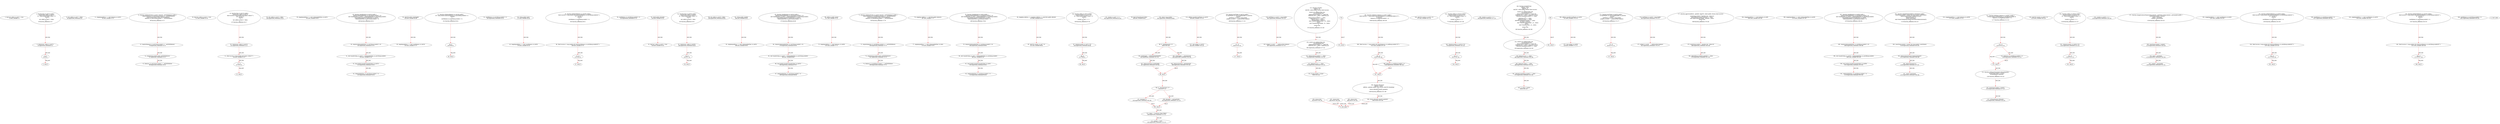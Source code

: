 digraph  {
13 [label="2_ bool not_called_re_ent27 = true;\n13-new_variable-3-3", method="", type_label=new_variable];
19 [label="3_ function bug_re_ent27() public{\n        require(not_called_re_ent27);\n        if( ! (msg.sender.send(1 ether) ) ){\n            revert();\n        }\n        not_called_re_ent27 = false;\n    }\n19-function_definition-4-10", method="bug_re_ent27()", type_label=function_definition];
23 [label="4_ require(not_called_re_ent27);\n23-expression_statement-5-5", method="bug_re_ent27()", type_label=expression_statement];
28 [label="5_ if\n28-if-6-8", method="bug_re_ent27()", type_label=if];
1412 [label="5_ end_if", method="bug_re_ent27()", type_label=end_if];
43 [label="8_ not_called_re_ent27 = false;\n43-expression_statement-9-9", method="bug_re_ent27()", type_label=expression_statement];
62 [label="11_ mapping(address => uint) balances_re_ent31;\n62-new_variable-12-12", method="", type_label=new_variable];
68 [label="12_ function withdrawFunds_re_ent31 (uint256 _weiToWithdraw) public {\n        require(balances_re_ent31[msg.sender] >= _weiToWithdraw);\n        require(msg.sender.send(_weiToWithdraw));   \n        balances_re_ent31[msg.sender] -= _weiToWithdraw;\n    }\n68-function_definition-13-17", method="withdrawFunds_re_ent31(uint256 _weiToWithdraw)", type_label=function_definition];
76 [label="13_ require(balances_re_ent31[msg.sender] >= _weiToWithdraw);\n76-expression_statement-14-14", method="withdrawFunds_re_ent31(uint256 _weiToWithdraw)", type_label=expression_statement];
87 [label="14_ require(msg.sender.send(_weiToWithdraw));\n87-expression_statement-15-15", method="withdrawFunds_re_ent31(uint256 _weiToWithdraw)", type_label=expression_statement];
99 [label="15_ balances_re_ent31[msg.sender] -= _weiToWithdraw;\n99-expression_statement-16-16", method="withdrawFunds_re_ent31(uint256 _weiToWithdraw)", type_label=expression_statement];
121 [label="18_ bool not_called_re_ent13 = true;\n121-new_variable-19-19", method="", type_label=new_variable];
127 [label="19_ function bug_re_ent13() public{\n        require(not_called_re_ent13);\n        (bool success,)=msg.sender.call.value(1 ether)(\"\");\n        if( ! success ){\n            revert();\n        }\n        not_called_re_ent13 = false;\n    }\n127-function_definition-20-27", method="bug_re_ent13()", type_label=function_definition];
131 [label="20_ require(not_called_re_ent13);\n131-expression_statement-21-21", method="bug_re_ent13()", type_label=expression_statement];
136 [label="21_ (bool success,)=msg.sender.call.value(1 ether)(\"\");\n136-new_variable-22-22", method="bug_re_ent13()", type_label=new_variable];
157 [label="22_ if\n157-if-23-25", method="bug_re_ent13()", type_label=if];
1541 [label="22_ end_if", method="bug_re_ent13()", type_label=end_if];
163 [label="25_ not_called_re_ent13 = false;\n163-expression_statement-26-26", method="bug_re_ent13()", type_label=expression_statement];
182 [label="28_ mapping(address => uint) redeemableEther_re_ent25;\n182-new_variable-29-29", method="", type_label=new_variable];
188 [label="29_ function claimReward_re_ent25() public {        \n        require(redeemableEther_re_ent25[msg.sender] > 0);\n        uint transferValue_re_ent25 = redeemableEther_re_ent25[msg.sender];\n        msg.sender.transfer(transferValue_re_ent25);    \n        redeemableEther_re_ent25[msg.sender] = 0;\n    }\n188-function_definition-30-35", method="claimReward_re_ent25()", type_label=function_definition];
192 [label="30_ require(redeemableEther_re_ent25[msg.sender] > 0);\n192-expression_statement-31-31", method="claimReward_re_ent25()", type_label=expression_statement];
203 [label="31_ uint transferValue_re_ent25 = redeemableEther_re_ent25[msg.sender];\n203-new_variable-32-32", method="claimReward_re_ent25()", type_label=new_variable];
213 [label="32_ msg.sender.transfer(transferValue_re_ent25);\n213-expression_statement-33-33", method="claimReward_re_ent25()", type_label=expression_statement];
222 [label="33_ redeemableEther_re_ent25[msg.sender] = 0;\n222-expression_statement-34-34", method="claimReward_re_ent25()", type_label=expression_statement];
230 [label="35_ uint256 public totalSupply;\n230-new_variable-36-36", method="", type_label=new_variable];
235 [label="36_ mapping(address => uint) userBalance_re_ent19;\n235-new_variable-37-37", method="", type_label=new_variable];
241 [label="37_ function withdrawBalance_re_ent19() public{\n        if( ! (msg.sender.send(userBalance_re_ent19[msg.sender]) ) ){\n            revert();\n        }\n        userBalance_re_ent19[msg.sender] = 0;\n    }\n241-function_definition-38-43", method="withdrawBalance_re_ent19()", type_label=function_definition];
245 [label="38_ if\n245-if-39-41", method="withdrawBalance_re_ent19()", type_label=if];
1629 [label="38_ end_if", method="withdrawBalance_re_ent19()", type_label=end_if];
263 [label="41_ userBalance_re_ent19[msg.sender] = 0;\n263-expression_statement-42-42", method="withdrawBalance_re_ent19()", type_label=expression_statement];
271 [label="43_ string public name;\n271-new_variable-44-44", method="", type_label=new_variable];
276 [label="44_ mapping(address => uint) userBalance_re_ent26;\n276-new_variable-45-45", method="", type_label=new_variable];
282 [label="45_ function withdrawBalance_re_ent26() public{\n        (bool success,)= msg.sender.call.value(userBalance_re_ent26[msg.sender])(\"\");\n        if( ! success ){\n            revert();\n        }\n        userBalance_re_ent26[msg.sender] = 0;\n    }\n282-function_definition-46-52", method="withdrawBalance_re_ent26()", type_label=function_definition];
286 [label="46_ (bool success,)= msg.sender.call.value(userBalance_re_ent26[msg.sender])(\"\");\n286-new_variable-47-47", method="withdrawBalance_re_ent26()", type_label=new_variable];
310 [label="47_ if\n310-if-48-50", method="withdrawBalance_re_ent26()", type_label=if];
1694 [label="47_ end_if", method="withdrawBalance_re_ent26()", type_label=end_if];
316 [label="50_ userBalance_re_ent26[msg.sender] = 0;\n316-expression_statement-51-51", method="withdrawBalance_re_ent26()", type_label=expression_statement];
324 [label="52_ uint8 public decimals;\n324-new_variable-53-53", method="", type_label=new_variable];
329 [label="53_ bool not_called_re_ent20 = true;\n329-new_variable-54-54", method="", type_label=new_variable];
335 [label="54_ function bug_re_ent20() public{\n        require(not_called_re_ent20);\n        if( ! (msg.sender.send(1 ether) ) ){\n            revert();\n        }\n        not_called_re_ent20 = false;\n    }\n335-function_definition-55-61", method="bug_re_ent20()", type_label=function_definition];
339 [label="55_ require(not_called_re_ent20);\n339-expression_statement-56-56", method="bug_re_ent20()", type_label=expression_statement];
344 [label="56_ if\n344-if-57-59", method="bug_re_ent20()", type_label=if];
1728 [label="56_ end_if", method="bug_re_ent20()", type_label=end_if];
359 [label="59_ not_called_re_ent20 = false;\n359-expression_statement-60-60", method="bug_re_ent20()", type_label=expression_statement];
364 [label="61_ string public symbol;\n364-new_variable-62-62", method="", type_label=new_variable];
369 [label="62_ mapping(address => uint) redeemableEther_re_ent32;\n369-new_variable-63-63", method="", type_label=new_variable];
375 [label="63_ function claimReward_re_ent32() public {        \n        require(redeemableEther_re_ent32[msg.sender] > 0);\n        uint transferValue_re_ent32 = redeemableEther_re_ent32[msg.sender];\n        msg.sender.transfer(transferValue_re_ent32);    \n        redeemableEther_re_ent32[msg.sender] = 0;\n    }\n375-function_definition-64-69", method="claimReward_re_ent32()", type_label=function_definition];
379 [label="64_ require(redeemableEther_re_ent32[msg.sender] > 0);\n379-expression_statement-65-65", method="claimReward_re_ent32()", type_label=expression_statement];
390 [label="65_ uint transferValue_re_ent32 = redeemableEther_re_ent32[msg.sender];\n390-new_variable-66-66", method="claimReward_re_ent32()", type_label=new_variable];
400 [label="66_ msg.sender.transfer(transferValue_re_ent32);\n400-expression_statement-67-67", method="claimReward_re_ent32()", type_label=expression_statement];
409 [label="67_ redeemableEther_re_ent32[msg.sender] = 0;\n409-expression_statement-68-68", method="claimReward_re_ent32()", type_label=expression_statement];
417 [label="69_ address public owner;\n417-new_variable-70-70", method="", type_label=new_variable];
422 [label="70_ mapping(address => uint) balances_re_ent38;\n422-new_variable-71-71", method="", type_label=new_variable];
428 [label="71_ function withdrawFunds_re_ent38 (uint256 _weiToWithdraw) public {\n        require(balances_re_ent38[msg.sender] >= _weiToWithdraw);\n        require(msg.sender.send(_weiToWithdraw));   \n        balances_re_ent38[msg.sender] -= _weiToWithdraw;\n    }\n428-function_definition-72-76", method="withdrawFunds_re_ent38(uint256 _weiToWithdraw)", type_label=function_definition];
436 [label="72_ require(balances_re_ent38[msg.sender] >= _weiToWithdraw);\n436-expression_statement-73-73", method="withdrawFunds_re_ent38(uint256 _weiToWithdraw)", type_label=expression_statement];
447 [label="73_ require(msg.sender.send(_weiToWithdraw));\n447-expression_statement-74-74", method="withdrawFunds_re_ent38(uint256 _weiToWithdraw)", type_label=expression_statement];
459 [label="74_ balances_re_ent38[msg.sender] -= _weiToWithdraw;\n459-expression_statement-75-75", method="withdrawFunds_re_ent38(uint256 _weiToWithdraw)", type_label=expression_statement];
467 [label="76_ mapping (address => uint256) public balances;\n467-new_variable-77-77", method="", type_label=new_variable];
474 [label="77_ mapping(address => uint) redeemableEther_re_ent4;\n474-new_variable-78-78", method="", type_label=new_variable];
480 [label="78_ function claimReward_re_ent4() public {        \n        require(redeemableEther_re_ent4[msg.sender] > 0);\n        uint transferValue_re_ent4 = redeemableEther_re_ent4[msg.sender];\n        msg.sender.transfer(transferValue_re_ent4);    \n        redeemableEther_re_ent4[msg.sender] = 0;\n    }\n480-function_definition-79-84", method="claimReward_re_ent4()", type_label=function_definition];
484 [label="79_ require(redeemableEther_re_ent4[msg.sender] > 0);\n484-expression_statement-80-80", method="claimReward_re_ent4()", type_label=expression_statement];
495 [label="80_ uint transferValue_re_ent4 = redeemableEther_re_ent4[msg.sender];\n495-new_variable-81-81", method="claimReward_re_ent4()", type_label=new_variable];
505 [label="81_ msg.sender.transfer(transferValue_re_ent4);\n505-expression_statement-82-82", method="claimReward_re_ent4()", type_label=expression_statement];
514 [label="82_ redeemableEther_re_ent4[msg.sender] = 0;\n514-expression_statement-83-83", method="claimReward_re_ent4()", type_label=expression_statement];
522 [label="84_ mapping (address => mapping (address => uint256)) public allowed;\n522-new_variable-85-85", method="", type_label=new_variable];
531 [label="85_ uint256 counter_re_ent7 =0;\n531-new_variable-86-86", method="", type_label=new_variable];
536 [label="86_ function callme_re_ent7() public{\n        require(counter_re_ent7<=5);\n	if( ! (msg.sender.send(10 ether) ) ){\n            revert();\n        }\n        counter_re_ent7 += 1;\n    }\n536-function_definition-87-93", method="callme_re_ent7()", type_label=function_definition];
540 [label="87_ require(counter_re_ent7<=5);\n540-expression_statement-88-88", method="callme_re_ent7()", type_label=expression_statement];
547 [label="88_ if\n547-if-89-91", method="callme_re_ent7()", type_label=if];
1931 [label="88_ end_if", method="callme_re_ent7()", type_label=end_if];
562 [label="91_ counter_re_ent7 += 1;\n562-expression_statement-92-92", method="callme_re_ent7()", type_label=expression_statement];
566 [label="93_ bool isTransPaused=false;\n566-new_variable-94-94", method="", type_label=new_variable];
582 [label="98_ owner=msg.sender;\n582-expression_statement-99-99", method="", type_label=expression_statement];
588 [label="99_ if__initialAmount<=0\n588-if-100-106", method="", type_label=if];
1972 [label="99_ end_if", method="", type_label=end_if];
593 [label="100_ totalSupply = 100000000000000000;\n593-expression_statement-101-101", method="", type_label=expression_statement];
597 [label="101_ balances[owner]=totalSupply;\n597-expression_statement-102-102", method="", type_label=expression_statement];
604 [label="103_ totalSupply = _initialAmount;\n604-expression_statement-104-104", method="", type_label=expression_statement];
608 [label="104_ balances[owner]=_initialAmount;\n608-expression_statement-105-105", method="", type_label=expression_statement];
614 [label="106_ if__decimalUnits<=0\n614-if-107-111", method="", type_label=if];
1998 [label="106_ end_if", method="", type_label=end_if];
619 [label="107_ decimals=2;\n619-expression_statement-108-108", method="", type_label=expression_statement];
624 [label="109_ decimals = _decimalUnits;\n624-expression_statement-110-110", method="", type_label=expression_statement];
628 [label="111_ name = \"CareerOn Chain Token\";\n628-expression_statement-112-112", method="", type_label=expression_statement];
633 [label="112_ symbol = \"COT\";\n633-expression_statement-113-113", method="", type_label=expression_statement];
638 [label="114_ address payable lastPlayer_re_ent23;\n638-new_variable-115-115", method="", type_label=new_variable];
642 [label="115_ uint jackpot_re_ent23;\n642-new_variable-116-116", method="", type_label=new_variable];
646 [label="116_ function buyTicket_re_ent23() public{\n	    if (!(lastPlayer_re_ent23.send(jackpot_re_ent23)))\n        revert();\n      lastPlayer_re_ent23 = msg.sender;\n      jackpot_re_ent23    = address(this).balance;\n    }\n646-function_definition-117-122", method="buyTicket_re_ent23()", type_label=function_definition];
650 [label="117_ if\n650-if-118-119", method="buyTicket_re_ent23()", type_label=if];
2034 [label="117_ end_if", method="buyTicket_re_ent23()", type_label=end_if];
661 [label="119_ lastPlayer_re_ent23 = msg.sender;\n661-expression_statement-120-120", method="buyTicket_re_ent23()", type_label=expression_statement];
667 [label="120_ jackpot_re_ent23    = address(this).balance;\n667-expression_statement-121-121", method="buyTicket_re_ent23()", type_label=expression_statement];
675 [label="122_ function transfer(\n        address _to, \n        uint256 _value) public returns (bool success) \n    {\n        assert(_to!=address(this) && \n                !isTransPaused &&\n                balances[msg.sender] >= _value &&\n                balances[_to] + _value > balances[_to]\n        );\n        balances[msg.sender] -= _value; \n        balances[_to] += _value; \n		if(msg.sender==owner){\n			emit Transfer(address(this), _to, _value); \n		}else{\n			emit Transfer(msg.sender, _to, _value); \n		}\n        return true;\n    }\n675-function_definition-123-140", method="transfer(address _to,uint256 _value)", type_label=function_definition];
692 [label="126_ assert(_to!=address(this) && \n                !isTransPaused &&\n                balances[msg.sender] >= _value &&\n                balances[_to] + _value > balances[_to]\n        );\n692-expression_statement-127-131", method="transfer(address _to,uint256 _value)", type_label=expression_statement];
722 [label="131_ balances[msg.sender] -= _value;\n722-expression_statement-132-132", method="transfer(address _to,uint256 _value)", type_label=expression_statement];
730 [label="132_ balances[_to] += _value;\n730-expression_statement-133-133", method="transfer(address _to,uint256 _value)", type_label=expression_statement];
736 [label="133_ if_msg.sender==owner\n736-if-134-138", method="transfer(address _to,uint256 _value)", type_label=if];
2120 [label="133_ end_if", method="transfer(address _to,uint256 _value)", type_label=end_if];
764 [label="138_ return true;\n764-return-139-139", method="transfer(address _to,uint256 _value)", type_label=return];
767 [label="140_ uint256 counter_re_ent14 =0;\n767-new_variable-141-141", method="", type_label=new_variable];
772 [label="141_ function callme_re_ent14() public{\n        require(counter_re_ent14<=5);\n	if( ! (msg.sender.send(10 ether) ) ){\n            revert();\n        }\n        counter_re_ent14 += 1;\n    }\n772-function_definition-142-148", method="callme_re_ent14()", type_label=function_definition];
776 [label="142_ require(counter_re_ent14<=5);\n776-expression_statement-143-143", method="callme_re_ent14()", type_label=expression_statement];
783 [label="143_ if\n783-if-144-146", method="callme_re_ent14()", type_label=if];
2167 [label="143_ end_if", method="callme_re_ent14()", type_label=end_if];
798 [label="146_ counter_re_ent14 += 1;\n798-expression_statement-147-147", method="callme_re_ent14()", type_label=expression_statement];
802 [label="148_ function transferFrom(\n        address _from, \n        address _to, \n        uint256 _value) public returns (bool success) \n    {\n        assert(_to!=address(this) && \n                !isTransPaused &&\n                balances[msg.sender] >= _value &&\n                balances[_to] + _value > balances[_to] &&\n                allowed[_from][msg.sender] >= _value\n        );\n        balances[_to] += _value; \n        balances[_from] -= _value;  \n        allowed[_from][msg.sender] -= _value; \n        if(_from==owner){\n			emit Transfer(address(this), _to, _value); \n		}else{\n			emit Transfer(_from, _to, _value); \n		}\n        return true;\n    }\n802-function_definition-149-169", method="transferFrom(address _from,address _to,uint256 _value)", type_label=function_definition];
823 [label="153_ assert(_to!=address(this) && \n                !isTransPaused &&\n                balances[msg.sender] >= _value &&\n                balances[_to] + _value > balances[_to] &&\n                allowed[_from][msg.sender] >= _value\n        );\n823-expression_statement-154-159", method="transferFrom(address _from,address _to,uint256 _value)", type_label=expression_statement];
863 [label="159_ balances[_to] += _value;\n863-expression_statement-160-160", method="transferFrom(address _from,address _to,uint256 _value)", type_label=expression_statement];
869 [label="160_ balances[_from] -= _value;\n869-expression_statement-161-161", method="transferFrom(address _from,address _to,uint256 _value)", type_label=expression_statement];
875 [label="161_ allowed[_from][msg.sender] -= _value;\n875-expression_statement-162-162", method="transferFrom(address _from,address _to,uint256 _value)", type_label=expression_statement];
885 [label="162_ if__from==owner\n885-if-163-167", method="transferFrom(address _from,address _to,uint256 _value)", type_label=if];
2269 [label="162_ end_if", method="transferFrom(address _from,address _to,uint256 _value)", type_label=end_if];
909 [label="167_ return true;\n909-return-168-168", method="transferFrom(address _from,address _to,uint256 _value)", type_label=return];
912 [label="169_ address payable lastPlayer_re_ent30;\n912-new_variable-170-170", method="", type_label=new_variable];
916 [label="170_ uint jackpot_re_ent30;\n916-new_variable-171-171", method="", type_label=new_variable];
920 [label="171_ function buyTicket_re_ent30() public{\n	    if (!(lastPlayer_re_ent30.send(jackpot_re_ent30)))\n        revert();\n      lastPlayer_re_ent30 = msg.sender;\n      jackpot_re_ent30    = address(this).balance;\n    }\n920-function_definition-172-177", method="buyTicket_re_ent30()", type_label=function_definition];
924 [label="172_ if\n924-if-173-174", method="buyTicket_re_ent30()", type_label=if];
2308 [label="172_ end_if", method="buyTicket_re_ent30()", type_label=end_if];
935 [label="174_ lastPlayer_re_ent30 = msg.sender;\n935-expression_statement-175-175", method="buyTicket_re_ent30()", type_label=expression_statement];
941 [label="175_ jackpot_re_ent30    = address(this).balance;\n941-expression_statement-176-176", method="buyTicket_re_ent30()", type_label=expression_statement];
949 [label="177_ function approve(address _spender, uint256 _value) public returns (bool success) \n    { \n        assert(msg.sender!=_spender && _value>0);\n        allowed[msg.sender][_spender] = _value;\n        emit Approval(msg.sender, _spender, _value);\n        return true;\n    }\n949-function_definition-178-184", method="approve(address _spender,uint256 _value)", type_label=function_definition];
966 [label="179_ assert(msg.sender!=_spender && _value>0);\n966-expression_statement-180-180", method="approve(address _spender,uint256 _value)", type_label=expression_statement];
979 [label="180_ allowed[msg.sender][_spender] = _value;\n979-expression_statement-181-181", method="approve(address _spender,uint256 _value)", type_label=expression_statement];
999 [label="182_ return true;\n999-return-183-183", method="approve(address _spender,uint256 _value)", type_label=return];
1002 [label="184_ mapping(address => uint) balances_re_ent8;\n1002-new_variable-185-185", method="", type_label=new_variable];
1008 [label="185_ function withdraw_balances_re_ent8 () public {\n       (bool success,) = msg.sender.call.value(balances_re_ent8[msg.sender ])(\"\");\n       if (success)\n          balances_re_ent8[msg.sender] = 0;\n      }\n1008-function_definition-186-190", method="withdraw_balances_re_ent8()", type_label=function_definition];
1012 [label="186_ (bool success,) = msg.sender.call.value(balances_re_ent8[msg.sender ])(\"\");\n1012-new_variable-187-187", method="withdraw_balances_re_ent8()", type_label=new_variable];
1036 [label="187_ if\n1036-if-188-189", method="withdraw_balances_re_ent8()", type_label=if];
2420 [label="187_ end_if", method="withdraw_balances_re_ent8()", type_label=end_if];
1038 [label="188_ balances_re_ent8[msg.sender] = 0;\n1038-expression_statement-189-189", method="withdraw_balances_re_ent8()", type_label=expression_statement];
1046 [label="190_ function allowance(\n        address _owner, \n        address _spender) public view returns (uint256 remaining) \n    {\n        return allowed[_owner][_spender]; \n    }\n1046-function_definition-191-196", method="allowance(address _owner,address _spender)", type_label=function_definition];
1064 [label="194_ return allowed[_owner][_spender];\n1064-return-195-195", method="allowance(address _owner,address _spender)", type_label=return];
1070 [label="196_ mapping(address => uint) redeemableEther_re_ent39;\n1070-new_variable-197-197", method="", type_label=new_variable];
1076 [label="197_ function claimReward_re_ent39() public {        \n        require(redeemableEther_re_ent39[msg.sender] > 0);\n        uint transferValue_re_ent39 = redeemableEther_re_ent39[msg.sender];\n        msg.sender.transfer(transferValue_re_ent39);    \n        redeemableEther_re_ent39[msg.sender] = 0;\n    }\n1076-function_definition-198-203", method="claimReward_re_ent39()", type_label=function_definition];
1080 [label="198_ require(redeemableEther_re_ent39[msg.sender] > 0);\n1080-expression_statement-199-199", method="claimReward_re_ent39()", type_label=expression_statement];
1091 [label="199_ uint transferValue_re_ent39 = redeemableEther_re_ent39[msg.sender];\n1091-new_variable-200-200", method="claimReward_re_ent39()", type_label=new_variable];
1101 [label="200_ msg.sender.transfer(transferValue_re_ent39);\n1101-expression_statement-201-201", method="claimReward_re_ent39()", type_label=expression_statement];
1110 [label="201_ redeemableEther_re_ent39[msg.sender] = 0;\n1110-expression_statement-202-202", method="claimReward_re_ent39()", type_label=expression_statement];
1118 [label="203_ function changeOwner(address newOwner) public{\n        assert(msg.sender==owner && msg.sender!=newOwner);\n        balances[newOwner]=balances[owner];\n        balances[owner]=0;\n        owner=newOwner;\n        emit OwnerChang(msg.sender,newOwner,balances[owner]); \n    }\n1118-function_definition-204-210", method="changeOwner(address newOwner)", type_label=function_definition];
1126 [label="204_ assert(msg.sender==owner && msg.sender!=newOwner);\n1126-expression_statement-205-205", method="changeOwner(address newOwner)", type_label=expression_statement];
1141 [label="205_ balances[newOwner]=balances[owner];\n1141-expression_statement-206-206", method="changeOwner(address newOwner)", type_label=expression_statement];
1149 [label="206_ balances[owner]=0;\n1149-expression_statement-207-207", method="changeOwner(address newOwner)", type_label=expression_statement];
1155 [label="207_ owner=newOwner;\n1155-expression_statement-208-208", method="changeOwner(address newOwner)", type_label=expression_statement];
1171 [label="210_ mapping(address => uint) balances_re_ent36;\n1171-new_variable-211-211", method="", type_label=new_variable];
1177 [label="211_ function withdraw_balances_re_ent36 () public {\n       if (msg.sender.send(balances_re_ent36[msg.sender ]))\n          balances_re_ent36[msg.sender] = 0;\n      }\n1177-function_definition-212-215", method="withdraw_balances_re_ent36()", type_label=function_definition];
1181 [label="212_ if\n1181-if-213-214", method="withdraw_balances_re_ent36()", type_label=if];
2565 [label="212_ end_if", method="withdraw_balances_re_ent36()", type_label=end_if];
1194 [label="213_ balances_re_ent36[msg.sender] = 0;\n1194-expression_statement-214-214", method="withdraw_balances_re_ent36()", type_label=expression_statement];
1202 [label="215_ function setPauseStatus(bool isPaused)public{\n        assert(msg.sender==owner);\n        isTransPaused=isPaused;\n    }\n1202-function_definition-216-219", method="setPauseStatus(bool isPaused)", type_label=function_definition];
1210 [label="216_ assert(msg.sender==owner);\n1210-expression_statement-217-217", method="setPauseStatus(bool isPaused)", type_label=expression_statement];
1219 [label="217_ isTransPaused=isPaused;\n1219-expression_statement-218-218", method="setPauseStatus(bool isPaused)", type_label=expression_statement];
1223 [label="219_ uint256 counter_re_ent35 =0;\n1223-new_variable-220-220", method="", type_label=new_variable];
1228 [label="220_ function callme_re_ent35() public{\n        require(counter_re_ent35<=5);\n	if( ! (msg.sender.send(10 ether) ) ){\n            revert();\n        }\n        counter_re_ent35 += 1;\n    }\n1228-function_definition-221-227", method="callme_re_ent35()", type_label=function_definition];
1232 [label="221_ require(counter_re_ent35<=5);\n1232-expression_statement-222-222", method="callme_re_ent35()", type_label=expression_statement];
1239 [label="222_ if\n1239-if-223-225", method="callme_re_ent35()", type_label=if];
2623 [label="222_ end_if", method="callme_re_ent35()", type_label=end_if];
1254 [label="225_ counter_re_ent35 += 1;\n1254-expression_statement-226-226", method="callme_re_ent35()", type_label=expression_statement];
1258 [label="227_ function changeContractName(string memory _newName,string memory _newSymbol) public {\n        assert(msg.sender==owner);\n        name=_newName;\n        symbol=_newSymbol;\n    }\n1258-function_definition-228-232", method="changeContractName(string memory _newName,string memory _newSymbol)", type_label=function_definition];
1270 [label="228_ assert(msg.sender==owner);\n1270-expression_statement-229-229", method="changeContractName(string memory _newName,string memory _newSymbol)", type_label=expression_statement];
1279 [label="229_ name=_newName;\n1279-expression_statement-230-230", method="changeContractName(string memory _newName,string memory _newSymbol)", type_label=expression_statement];
1283 [label="230_ symbol=_newSymbol;\n1283-expression_statement-231-231", method="changeContractName(string memory _newName,string memory _newSymbol)", type_label=expression_statement];
1287 [label="232_ mapping(address => uint) userBalance_re_ent40;\n1287-new_variable-233-233", method="", type_label=new_variable];
1293 [label="233_ function withdrawBalance_re_ent40() public{\n        (bool success,)=msg.sender.call.value(userBalance_re_ent40[msg.sender])(\"\");\n        if( ! success ){\n            revert();\n        }\n        userBalance_re_ent40[msg.sender] = 0;\n    }\n1293-function_definition-234-240", method="withdrawBalance_re_ent40()", type_label=function_definition];
1297 [label="234_ (bool success,)=msg.sender.call.value(userBalance_re_ent40[msg.sender])(\"\");\n1297-new_variable-235-235", method="withdrawBalance_re_ent40()", type_label=new_variable];
1321 [label="235_ if\n1321-if-236-238", method="withdrawBalance_re_ent40()", type_label=if];
2705 [label="235_ end_if", method="withdrawBalance_re_ent40()", type_label=end_if];
1327 [label="238_ userBalance_re_ent40[msg.sender] = 0;\n1327-expression_statement-239-239", method="withdrawBalance_re_ent40()", type_label=expression_statement];
1341 [label="243_ mapping(address => uint) userBalance_re_ent33;\n1341-new_variable-244-244", method="", type_label=new_variable];
1347 [label="244_ function withdrawBalance_re_ent33() public{\n        (bool success,)= msg.sender.call.value(userBalance_re_ent33[msg.sender])(\"\");\n        if( ! success ){\n            revert();\n        }\n        userBalance_re_ent33[msg.sender] = 0;\n    }\n1347-function_definition-245-251", method="withdrawBalance_re_ent33()", type_label=function_definition];
1351 [label="245_ (bool success,)= msg.sender.call.value(userBalance_re_ent33[msg.sender])(\"\");\n1351-new_variable-246-246", method="withdrawBalance_re_ent33()", type_label=new_variable];
1375 [label="246_ if\n1375-if-247-249", method="withdrawBalance_re_ent33()", type_label=if];
2759 [label="246_ end_if", method="withdrawBalance_re_ent33()", type_label=end_if];
1381 [label="249_ userBalance_re_ent33[msg.sender] = 0;\n1381-expression_statement-250-250", method="withdrawBalance_re_ent33()", type_label=expression_statement];
1 [label="0_ start_node", method="", type_label=start];
2 [label="0_ exit_node", method="", type_label=exit];
754;
901;
19 -> 23  [color=red, controlflow_type=next_line, edge_type=CFG_edge, key=0, label=next_line];
23 -> 28  [color=red, controlflow_type=next_line, edge_type=CFG_edge, key=0, label=next_line];
28 -> 1412  [color=red, controlflow_type=neg_next, edge_type=CFG_edge, key=0, label=neg_next];
68 -> 76  [color=red, controlflow_type=next_line, edge_type=CFG_edge, key=0, label=next_line];
76 -> 87  [color=red, controlflow_type=next_line, edge_type=CFG_edge, key=0, label=next_line];
87 -> 99  [color=red, controlflow_type=next_line, edge_type=CFG_edge, key=0, label=next_line];
127 -> 131  [color=red, controlflow_type=next_line, edge_type=CFG_edge, key=0, label=next_line];
131 -> 136  [color=red, controlflow_type=next_line, edge_type=CFG_edge, key=0, label=next_line];
136 -> 157  [color=red, controlflow_type=next_line, edge_type=CFG_edge, key=0, label=next_line];
157 -> 1541  [color=red, controlflow_type=neg_next, edge_type=CFG_edge, key=0, label=neg_next];
188 -> 192  [color=red, controlflow_type=next_line, edge_type=CFG_edge, key=0, label=next_line];
192 -> 203  [color=red, controlflow_type=next_line, edge_type=CFG_edge, key=0, label=next_line];
203 -> 213  [color=red, controlflow_type=next_line, edge_type=CFG_edge, key=0, label=next_line];
213 -> 222  [color=red, controlflow_type=next_line, edge_type=CFG_edge, key=0, label=next_line];
230 -> 235  [color=red, controlflow_type=next_line, edge_type=CFG_edge, key=0, label=next_line];
241 -> 245  [color=red, controlflow_type=next_line, edge_type=CFG_edge, key=0, label=next_line];
245 -> 1629  [color=red, controlflow_type=neg_next, edge_type=CFG_edge, key=0, label=neg_next];
271 -> 276  [color=red, controlflow_type=next_line, edge_type=CFG_edge, key=0, label=next_line];
282 -> 286  [color=red, controlflow_type=next_line, edge_type=CFG_edge, key=0, label=next_line];
286 -> 310  [color=red, controlflow_type=next_line, edge_type=CFG_edge, key=0, label=next_line];
310 -> 1694  [color=red, controlflow_type=neg_next, edge_type=CFG_edge, key=0, label=neg_next];
324 -> 329  [color=red, controlflow_type=next_line, edge_type=CFG_edge, key=0, label=next_line];
335 -> 339  [color=red, controlflow_type=next_line, edge_type=CFG_edge, key=0, label=next_line];
339 -> 344  [color=red, controlflow_type=next_line, edge_type=CFG_edge, key=0, label=next_line];
344 -> 1728  [color=red, controlflow_type=neg_next, edge_type=CFG_edge, key=0, label=neg_next];
364 -> 369  [color=red, controlflow_type=next_line, edge_type=CFG_edge, key=0, label=next_line];
375 -> 379  [color=red, controlflow_type=next_line, edge_type=CFG_edge, key=0, label=next_line];
379 -> 390  [color=red, controlflow_type=next_line, edge_type=CFG_edge, key=0, label=next_line];
390 -> 400  [color=red, controlflow_type=next_line, edge_type=CFG_edge, key=0, label=next_line];
400 -> 409  [color=red, controlflow_type=next_line, edge_type=CFG_edge, key=0, label=next_line];
417 -> 422  [color=red, controlflow_type=next_line, edge_type=CFG_edge, key=0, label=next_line];
428 -> 436  [color=red, controlflow_type=next_line, edge_type=CFG_edge, key=0, label=next_line];
436 -> 447  [color=red, controlflow_type=next_line, edge_type=CFG_edge, key=0, label=next_line];
447 -> 459  [color=red, controlflow_type=next_line, edge_type=CFG_edge, key=0, label=next_line];
467 -> 474  [color=red, controlflow_type=next_line, edge_type=CFG_edge, key=0, label=next_line];
480 -> 484  [color=red, controlflow_type=next_line, edge_type=CFG_edge, key=0, label=next_line];
484 -> 495  [color=red, controlflow_type=next_line, edge_type=CFG_edge, key=0, label=next_line];
495 -> 505  [color=red, controlflow_type=next_line, edge_type=CFG_edge, key=0, label=next_line];
505 -> 514  [color=red, controlflow_type=next_line, edge_type=CFG_edge, key=0, label=next_line];
522 -> 531  [color=red, controlflow_type=next_line, edge_type=CFG_edge, key=0, label=next_line];
536 -> 540  [color=red, controlflow_type=next_line, edge_type=CFG_edge, key=0, label=next_line];
540 -> 547  [color=red, controlflow_type=next_line, edge_type=CFG_edge, key=0, label=next_line];
547 -> 1931  [color=red, controlflow_type=neg_next, edge_type=CFG_edge, key=0, label=neg_next];
582 -> 588  [color=red, controlflow_type=next_line, edge_type=CFG_edge, key=0, label=next_line];
588 -> 593  [color=red, controlflow_type=pos_next, edge_type=CFG_edge, key=0, label=pos_next];
588 -> 604  [color=red, controlflow_type=neg_next, edge_type=CFG_edge, key=0, label=neg_next];
1972 -> 614  [color=red, controlflow_type=next_line, edge_type=CFG_edge, key=0, label=next_line];
593 -> 597  [color=red, controlflow_type=next_line, edge_type=CFG_edge, key=0, label=next_line];
597 -> 1972  [color=red, controlflow_type=end_if, edge_type=CFG_edge, key=0, label=end_if];
604 -> 608  [color=red, controlflow_type=next_line, edge_type=CFG_edge, key=0, label=next_line];
608 -> 1972  [color=red, controlflow_type=end_if, edge_type=CFG_edge, key=0, label=end_if];
614 -> 619  [color=red, controlflow_type=pos_next, edge_type=CFG_edge, key=0, label=pos_next];
614 -> 624  [color=red, controlflow_type=neg_next, edge_type=CFG_edge, key=0, label=neg_next];
1998 -> 628  [color=red, controlflow_type=next_line, edge_type=CFG_edge, key=0, label=next_line];
619 -> 1998  [color=red, controlflow_type=end_if, edge_type=CFG_edge, key=0, label=end_if];
624 -> 1998  [color=red, controlflow_type=end_if, edge_type=CFG_edge, key=0, label=end_if];
628 -> 633  [color=red, controlflow_type=next_line, edge_type=CFG_edge, key=0, label=next_line];
638 -> 642  [color=red, controlflow_type=next_line, edge_type=CFG_edge, key=0, label=next_line];
646 -> 650  [color=red, controlflow_type=next_line, edge_type=CFG_edge, key=0, label=next_line];
650 -> 2034  [color=red, controlflow_type=neg_next, edge_type=CFG_edge, key=0, label=neg_next];
661 -> 667  [color=red, controlflow_type=next_line, edge_type=CFG_edge, key=0, label=next_line];
675 -> 692  [color=red, controlflow_type=next_line, edge_type=CFG_edge, key=0, label=next_line];
692 -> 722  [color=red, controlflow_type=next_line, edge_type=CFG_edge, key=0, label=next_line];
722 -> 730  [color=red, controlflow_type=next_line, edge_type=CFG_edge, key=0, label=next_line];
730 -> 736  [color=red, controlflow_type=next_line, edge_type=CFG_edge, key=0, label=next_line];
764 -> 2  [color=red, controlflow_type=return_exit, edge_type=CFG_edge, key=0, label=return_exit];
772 -> 776  [color=red, controlflow_type=next_line, edge_type=CFG_edge, key=0, label=next_line];
776 -> 783  [color=red, controlflow_type=next_line, edge_type=CFG_edge, key=0, label=next_line];
783 -> 2167  [color=red, controlflow_type=neg_next, edge_type=CFG_edge, key=0, label=neg_next];
802 -> 823  [color=red, controlflow_type=next_line, edge_type=CFG_edge, key=0, label=next_line];
823 -> 863  [color=red, controlflow_type=next_line, edge_type=CFG_edge, key=0, label=next_line];
863 -> 869  [color=red, controlflow_type=next_line, edge_type=CFG_edge, key=0, label=next_line];
869 -> 875  [color=red, controlflow_type=next_line, edge_type=CFG_edge, key=0, label=next_line];
875 -> 885  [color=red, controlflow_type=next_line, edge_type=CFG_edge, key=0, label=next_line];
909 -> 2  [color=red, controlflow_type=return_exit, edge_type=CFG_edge, key=0, label=return_exit];
912 -> 916  [color=red, controlflow_type=next_line, edge_type=CFG_edge, key=0, label=next_line];
920 -> 924  [color=red, controlflow_type=next_line, edge_type=CFG_edge, key=0, label=next_line];
924 -> 2308  [color=red, controlflow_type=neg_next, edge_type=CFG_edge, key=0, label=neg_next];
935 -> 941  [color=red, controlflow_type=next_line, edge_type=CFG_edge, key=0, label=next_line];
949 -> 966  [color=red, controlflow_type=next_line, edge_type=CFG_edge, key=0, label=next_line];
966 -> 979  [color=red, controlflow_type=next_line, edge_type=CFG_edge, key=0, label=next_line];
999 -> 2  [color=red, controlflow_type=return_exit, edge_type=CFG_edge, key=0, label=return_exit];
1008 -> 1012  [color=red, controlflow_type=next_line, edge_type=CFG_edge, key=0, label=next_line];
1012 -> 1036  [color=red, controlflow_type=next_line, edge_type=CFG_edge, key=0, label=next_line];
1036 -> 1038  [color=red, controlflow_type=pos_next, edge_type=CFG_edge, key=0, label=pos_next];
1036 -> 2420  [color=red, controlflow_type=neg_next, edge_type=CFG_edge, key=0, label=neg_next];
2420 -> 1046  [color=red, controlflow_type=next_line, edge_type=CFG_edge, key=0, label=next_line];
1038 -> 2420  [color=red, controlflow_type=end_if, edge_type=CFG_edge, key=0, label=end_if];
1046 -> 1064  [color=red, controlflow_type=next_line, edge_type=CFG_edge, key=0, label=next_line];
1064 -> 2  [color=red, controlflow_type=return_exit, edge_type=CFG_edge, key=0, label=return_exit];
1076 -> 1080  [color=red, controlflow_type=next_line, edge_type=CFG_edge, key=0, label=next_line];
1080 -> 1091  [color=red, controlflow_type=next_line, edge_type=CFG_edge, key=0, label=next_line];
1091 -> 1101  [color=red, controlflow_type=next_line, edge_type=CFG_edge, key=0, label=next_line];
1101 -> 1110  [color=red, controlflow_type=next_line, edge_type=CFG_edge, key=0, label=next_line];
1118 -> 1126  [color=red, controlflow_type=next_line, edge_type=CFG_edge, key=0, label=next_line];
1126 -> 1141  [color=red, controlflow_type=next_line, edge_type=CFG_edge, key=0, label=next_line];
1141 -> 1149  [color=red, controlflow_type=next_line, edge_type=CFG_edge, key=0, label=next_line];
1149 -> 1155  [color=red, controlflow_type=next_line, edge_type=CFG_edge, key=0, label=next_line];
1177 -> 1181  [color=red, controlflow_type=next_line, edge_type=CFG_edge, key=0, label=next_line];
1181 -> 1194  [color=red, controlflow_type=pos_next, edge_type=CFG_edge, key=0, label=pos_next];
1181 -> 2565  [color=red, controlflow_type=neg_next, edge_type=CFG_edge, key=0, label=neg_next];
2565 -> 1202  [color=red, controlflow_type=next_line, edge_type=CFG_edge, key=0, label=next_line];
1194 -> 2565  [color=red, controlflow_type=end_if, edge_type=CFG_edge, key=0, label=end_if];
1202 -> 1210  [color=red, controlflow_type=next_line, edge_type=CFG_edge, key=0, label=next_line];
1210 -> 1219  [color=red, controlflow_type=next_line, edge_type=CFG_edge, key=0, label=next_line];
1228 -> 1232  [color=red, controlflow_type=next_line, edge_type=CFG_edge, key=0, label=next_line];
1232 -> 1239  [color=red, controlflow_type=next_line, edge_type=CFG_edge, key=0, label=next_line];
1239 -> 2623  [color=red, controlflow_type=neg_next, edge_type=CFG_edge, key=0, label=neg_next];
1258 -> 1270  [color=red, controlflow_type=next_line, edge_type=CFG_edge, key=0, label=next_line];
1270 -> 1279  [color=red, controlflow_type=next_line, edge_type=CFG_edge, key=0, label=next_line];
1279 -> 1283  [color=red, controlflow_type=next_line, edge_type=CFG_edge, key=0, label=next_line];
1293 -> 1297  [color=red, controlflow_type=next_line, edge_type=CFG_edge, key=0, label=next_line];
1297 -> 1321  [color=red, controlflow_type=next_line, edge_type=CFG_edge, key=0, label=next_line];
1321 -> 2705  [color=red, controlflow_type=neg_next, edge_type=CFG_edge, key=0, label=neg_next];
1347 -> 1351  [color=red, controlflow_type=next_line, edge_type=CFG_edge, key=0, label=next_line];
1351 -> 1375  [color=red, controlflow_type=next_line, edge_type=CFG_edge, key=0, label=next_line];
1375 -> 2759  [color=red, controlflow_type=neg_next, edge_type=CFG_edge, key=0, label=neg_next];
754 -> 2120  [color=red, controlflow_type=end_if, edge_type=CFG_edge, key=0, label=end_if];
901 -> 2269  [color=red, controlflow_type=end_if, edge_type=CFG_edge, key=0, label=end_if];
}
